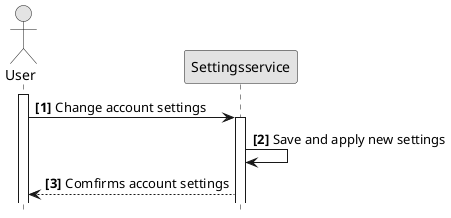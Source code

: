 @startuml
hide footbox
autonumber "<b>[0]"
skinparam monochrome true

actor User

participant Settingsservice

activate User
User ->  Settingsservice: Change account settings

activate  Settingsservice
 Settingsservice ->  Settingsservice: Save and apply new settings
 Settingsservice --> User: Comfirms account settings 
@enduml
